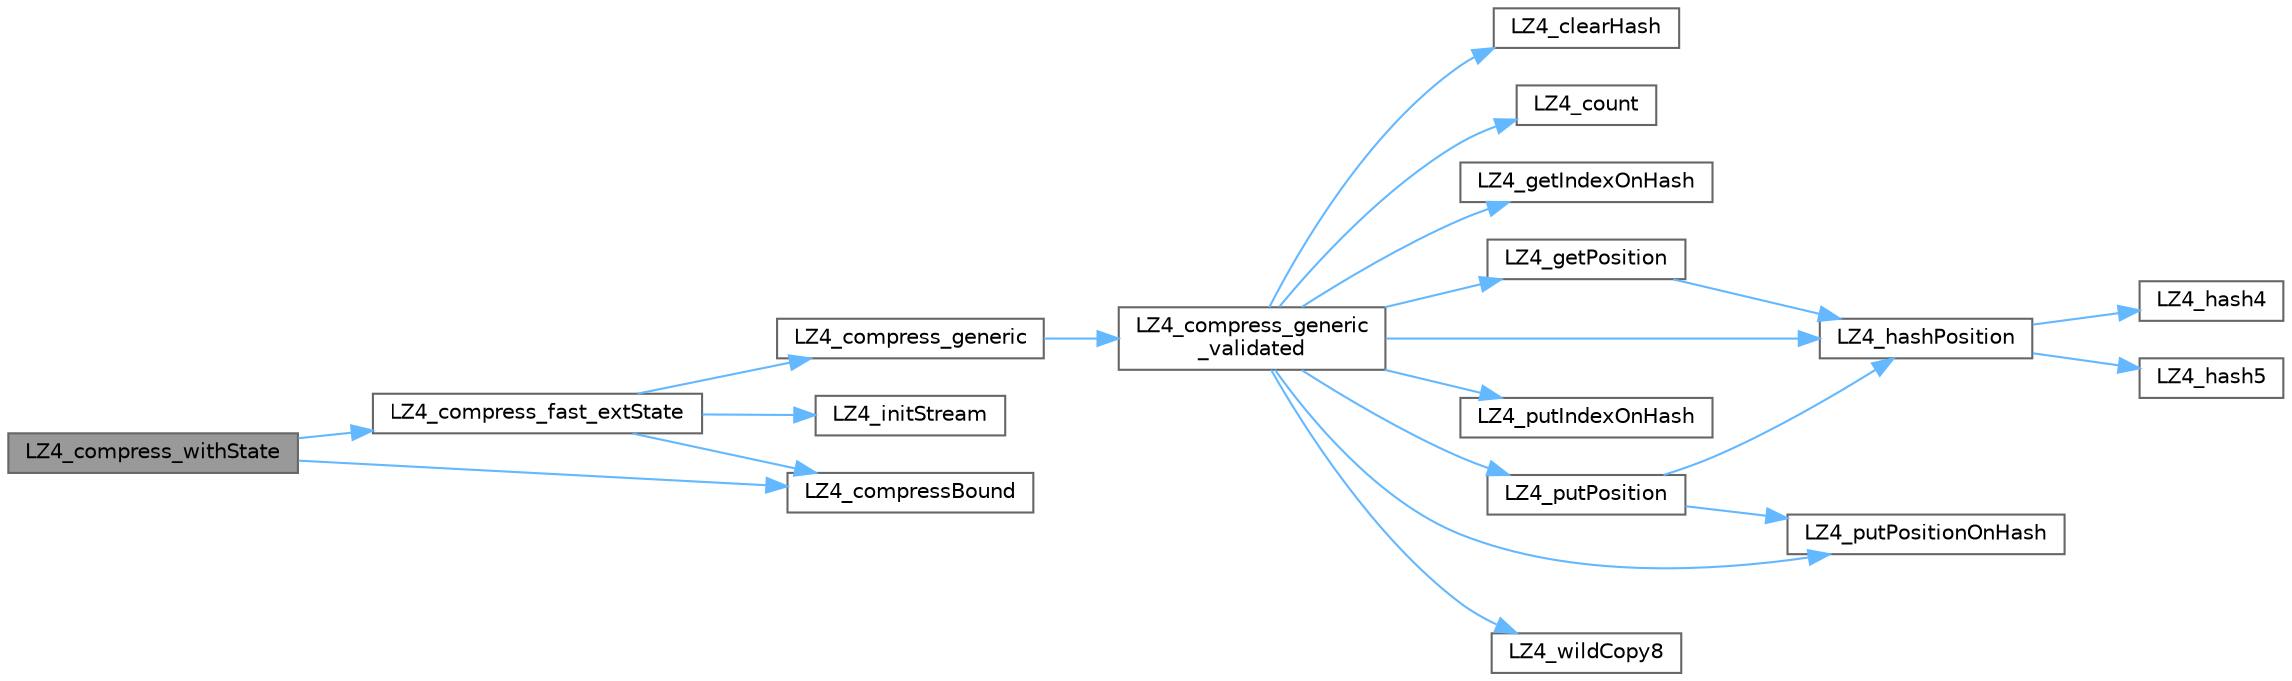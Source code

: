 digraph "LZ4_compress_withState"
{
 // LATEX_PDF_SIZE
  bgcolor="transparent";
  edge [fontname=Helvetica,fontsize=10,labelfontname=Helvetica,labelfontsize=10];
  node [fontname=Helvetica,fontsize=10,shape=box,height=0.2,width=0.4];
  rankdir="LR";
  Node1 [id="Node000001",label="LZ4_compress_withState",height=0.2,width=0.4,color="gray40", fillcolor="grey60", style="filled", fontcolor="black",tooltip=" "];
  Node1 -> Node2 [id="edge1_Node000001_Node000002",color="steelblue1",style="solid",tooltip=" "];
  Node2 [id="Node000002",label="LZ4_compress_fast_extState",height=0.2,width=0.4,color="grey40", fillcolor="white", style="filled",URL="$lz4_8c.html#a19a6258c0092d5b3255a41d7566248d7",tooltip=" "];
  Node2 -> Node3 [id="edge2_Node000002_Node000003",color="steelblue1",style="solid",tooltip=" "];
  Node3 [id="Node000003",label="LZ4_compress_generic",height=0.2,width=0.4,color="grey40", fillcolor="white", style="filled",URL="$lz4_8c.html#a2c16b0c1f9b51bb73e155876011fc97a",tooltip=" "];
  Node3 -> Node4 [id="edge3_Node000003_Node000004",color="steelblue1",style="solid",tooltip=" "];
  Node4 [id="Node000004",label="LZ4_compress_generic\l_validated",height=0.2,width=0.4,color="grey40", fillcolor="white", style="filled",URL="$lz4_8c.html#aaf9d82d99a9a4f4d33da21867c6aa751",tooltip=" "];
  Node4 -> Node5 [id="edge4_Node000004_Node000005",color="steelblue1",style="solid",tooltip=" "];
  Node5 [id="Node000005",label="LZ4_clearHash",height=0.2,width=0.4,color="grey40", fillcolor="white", style="filled",URL="$lz4_8c.html#aa81c43ba8b3f5f2c3728aaecd44d6a02",tooltip=" "];
  Node4 -> Node6 [id="edge5_Node000004_Node000006",color="steelblue1",style="solid",tooltip=" "];
  Node6 [id="Node000006",label="LZ4_count",height=0.2,width=0.4,color="grey40", fillcolor="white", style="filled",URL="$lz4_8c.html#a94258766267d7286a6962c805eb56fea",tooltip=" "];
  Node4 -> Node7 [id="edge6_Node000004_Node000007",color="steelblue1",style="solid",tooltip=" "];
  Node7 [id="Node000007",label="LZ4_getIndexOnHash",height=0.2,width=0.4,color="grey40", fillcolor="white", style="filled",URL="$lz4_8c.html#a53d709e1ac9aff4321467ffe1fef571f",tooltip=" "];
  Node4 -> Node8 [id="edge7_Node000004_Node000008",color="steelblue1",style="solid",tooltip=" "];
  Node8 [id="Node000008",label="LZ4_getPosition",height=0.2,width=0.4,color="grey40", fillcolor="white", style="filled",URL="$lz4_8c.html#aae6e31487a50e9124929fd1fa710d58e",tooltip=" "];
  Node8 -> Node9 [id="edge8_Node000008_Node000009",color="steelblue1",style="solid",tooltip=" "];
  Node9 [id="Node000009",label="LZ4_hashPosition",height=0.2,width=0.4,color="grey40", fillcolor="white", style="filled",URL="$lz4_8c.html#ac12a7e2c99e027f4890aa543dc3fc367",tooltip=" "];
  Node9 -> Node10 [id="edge9_Node000009_Node000010",color="steelblue1",style="solid",tooltip=" "];
  Node10 [id="Node000010",label="LZ4_hash4",height=0.2,width=0.4,color="grey40", fillcolor="white", style="filled",URL="$lz4_8c.html#a4b2bca18b9716c1b14c20ef98c00706a",tooltip=" "];
  Node9 -> Node11 [id="edge10_Node000009_Node000011",color="steelblue1",style="solid",tooltip=" "];
  Node11 [id="Node000011",label="LZ4_hash5",height=0.2,width=0.4,color="grey40", fillcolor="white", style="filled",URL="$lz4_8c.html#adc69f36cc4b0eec011a50a195eadfecc",tooltip=" "];
  Node4 -> Node9 [id="edge11_Node000004_Node000009",color="steelblue1",style="solid",tooltip=" "];
  Node4 -> Node12 [id="edge12_Node000004_Node000012",color="steelblue1",style="solid",tooltip=" "];
  Node12 [id="Node000012",label="LZ4_putIndexOnHash",height=0.2,width=0.4,color="grey40", fillcolor="white", style="filled",URL="$lz4_8c.html#aa691b9fc80f3e34c2b3e776a4a488911",tooltip=" "];
  Node4 -> Node13 [id="edge13_Node000004_Node000013",color="steelblue1",style="solid",tooltip=" "];
  Node13 [id="Node000013",label="LZ4_putPosition",height=0.2,width=0.4,color="grey40", fillcolor="white", style="filled",URL="$lz4_8c.html#a6efaf92ef3c802858a2246a5a588dcb9",tooltip=" "];
  Node13 -> Node9 [id="edge14_Node000013_Node000009",color="steelblue1",style="solid",tooltip=" "];
  Node13 -> Node14 [id="edge15_Node000013_Node000014",color="steelblue1",style="solid",tooltip=" "];
  Node14 [id="Node000014",label="LZ4_putPositionOnHash",height=0.2,width=0.4,color="grey40", fillcolor="white", style="filled",URL="$lz4_8c.html#a0eba3b95eb6fc95a7796c30657417ac1",tooltip=" "];
  Node4 -> Node14 [id="edge16_Node000004_Node000014",color="steelblue1",style="solid",tooltip=" "];
  Node4 -> Node15 [id="edge17_Node000004_Node000015",color="steelblue1",style="solid",tooltip=" "];
  Node15 [id="Node000015",label="LZ4_wildCopy8",height=0.2,width=0.4,color="grey40", fillcolor="white", style="filled",URL="$lz4_8c.html#a07728e73c2d01917fa46e28357fb6fd1",tooltip=" "];
  Node2 -> Node16 [id="edge18_Node000002_Node000016",color="steelblue1",style="solid",tooltip=" "];
  Node16 [id="Node000016",label="LZ4_compressBound",height=0.2,width=0.4,color="grey40", fillcolor="white", style="filled",URL="$lz4_8c.html#a2b09f5ca41ce609bb136d3637beffe04",tooltip=" "];
  Node2 -> Node17 [id="edge19_Node000002_Node000017",color="steelblue1",style="solid",tooltip=" "];
  Node17 [id="Node000017",label="LZ4_initStream",height=0.2,width=0.4,color="grey40", fillcolor="white", style="filled",URL="$lz4_8c.html#a7a89d0d01282953dc67d3215cf4bbde4",tooltip=" "];
  Node1 -> Node16 [id="edge20_Node000001_Node000016",color="steelblue1",style="solid",tooltip=" "];
}
